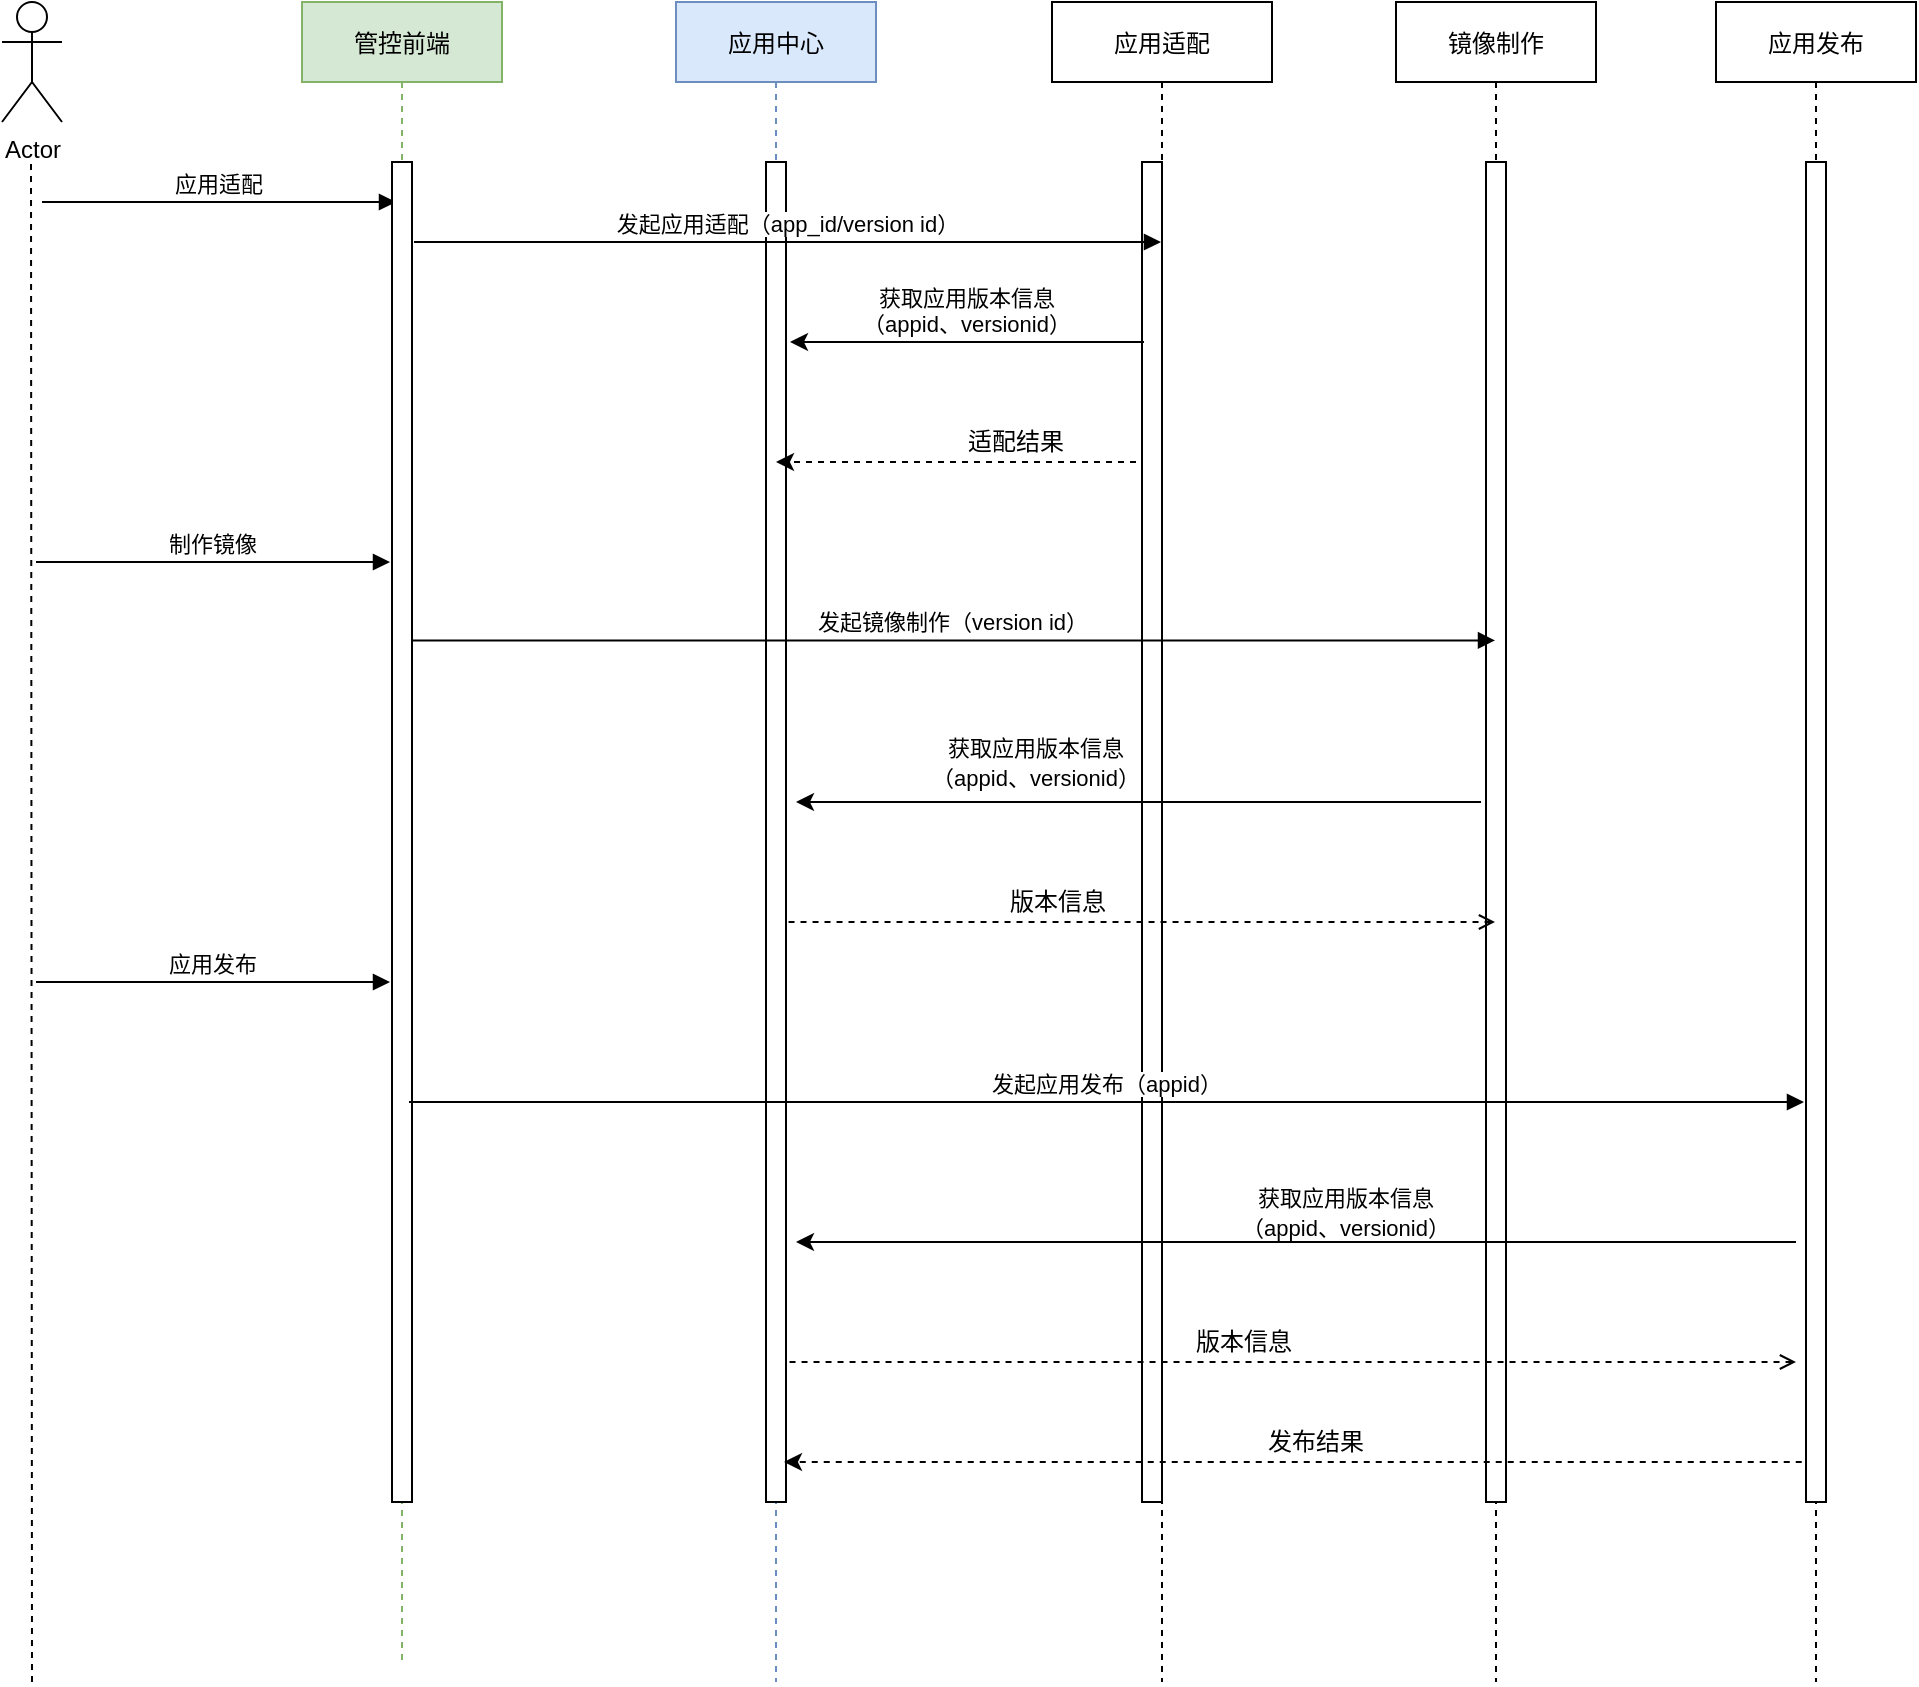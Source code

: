 <mxfile version="14.8.0" type="github">
  <diagram id="kgpKYQtTHZ0yAKxKKP6v" name="Page-1">
    <mxGraphModel dx="2148" dy="792" grid="1" gridSize="10" guides="1" tooltips="1" connect="1" arrows="1" fold="1" page="1" pageScale="1" pageWidth="850" pageHeight="1100" math="0" shadow="0">
      <root>
        <mxCell id="0" />
        <mxCell id="1" parent="0" />
        <mxCell id="3nuBFxr9cyL0pnOWT2aG-1" value="应用中心" style="shape=umlLifeline;perimeter=lifelinePerimeter;container=1;collapsible=0;recursiveResize=0;rounded=0;shadow=0;strokeWidth=1;fillColor=#dae8fc;strokeColor=#6c8ebf;" parent="1" vertex="1">
          <mxGeometry x="110" y="80" width="100" height="840" as="geometry" />
        </mxCell>
        <mxCell id="3nuBFxr9cyL0pnOWT2aG-2" value="" style="points=[];perimeter=orthogonalPerimeter;rounded=0;shadow=0;strokeWidth=1;" parent="3nuBFxr9cyL0pnOWT2aG-1" vertex="1">
          <mxGeometry x="45" y="80" width="10" height="670" as="geometry" />
        </mxCell>
        <mxCell id="ESiC_F3gS_lafTuC3X_f-3" value="Actor" style="shape=umlActor;verticalLabelPosition=bottom;verticalAlign=top;html=1;outlineConnect=0;" parent="1" vertex="1">
          <mxGeometry x="-227" y="80" width="30" height="60" as="geometry" />
        </mxCell>
        <mxCell id="ESiC_F3gS_lafTuC3X_f-8" value="" style="endArrow=none;dashed=1;html=1;" parent="1" edge="1">
          <mxGeometry width="50" height="50" relative="1" as="geometry">
            <mxPoint x="-212" y="920" as="sourcePoint" />
            <mxPoint x="-212.5" y="160" as="targetPoint" />
          </mxGeometry>
        </mxCell>
        <mxCell id="ESiC_F3gS_lafTuC3X_f-10" value="应用适配" style="shape=umlLifeline;perimeter=lifelinePerimeter;container=1;collapsible=0;recursiveResize=0;rounded=0;shadow=0;strokeWidth=1;" parent="1" vertex="1">
          <mxGeometry x="298" y="80" width="110" height="840" as="geometry" />
        </mxCell>
        <mxCell id="ESiC_F3gS_lafTuC3X_f-11" value="" style="points=[];perimeter=orthogonalPerimeter;rounded=0;shadow=0;strokeWidth=1;" parent="ESiC_F3gS_lafTuC3X_f-10" vertex="1">
          <mxGeometry x="45" y="80" width="10" height="670" as="geometry" />
        </mxCell>
        <mxCell id="ESiC_F3gS_lafTuC3X_f-19" value="镜像制作" style="shape=umlLifeline;perimeter=lifelinePerimeter;container=1;collapsible=0;recursiveResize=0;rounded=0;shadow=0;strokeWidth=1;" parent="1" vertex="1">
          <mxGeometry x="470" y="80" width="100" height="840" as="geometry" />
        </mxCell>
        <mxCell id="ESiC_F3gS_lafTuC3X_f-20" value="" style="points=[];perimeter=orthogonalPerimeter;rounded=0;shadow=0;strokeWidth=1;" parent="ESiC_F3gS_lafTuC3X_f-19" vertex="1">
          <mxGeometry x="45" y="80" width="10" height="670" as="geometry" />
        </mxCell>
        <mxCell id="ESiC_F3gS_lafTuC3X_f-21" value="应用适配" style="verticalAlign=bottom;endArrow=block;shadow=0;strokeWidth=1;" parent="1" edge="1">
          <mxGeometry relative="1" as="geometry">
            <mxPoint x="-207" y="180.0" as="sourcePoint" />
            <mxPoint x="-30" y="180" as="targetPoint" />
          </mxGeometry>
        </mxCell>
        <mxCell id="ESiC_F3gS_lafTuC3X_f-22" value="" style="endArrow=classic;html=1;dashed=1;startArrow=none;startFill=0;" parent="1" target="3nuBFxr9cyL0pnOWT2aG-1" edge="1">
          <mxGeometry width="50" height="50" relative="1" as="geometry">
            <mxPoint x="340" y="310" as="sourcePoint" />
            <mxPoint x="170" y="310" as="targetPoint" />
          </mxGeometry>
        </mxCell>
        <mxCell id="ESiC_F3gS_lafTuC3X_f-25" value="适配结果" style="text;html=1;strokeColor=none;fillColor=none;align=center;verticalAlign=middle;whiteSpace=wrap;rounded=0;" parent="1" vertex="1">
          <mxGeometry x="230" y="290" width="100" height="20" as="geometry" />
        </mxCell>
        <mxCell id="ESiC_F3gS_lafTuC3X_f-26" value="发起镜像制作（version id）" style="verticalAlign=bottom;endArrow=block;shadow=0;strokeWidth=1;exitX=0.9;exitY=0.357;exitDx=0;exitDy=0;exitPerimeter=0;" parent="1" source="ESiC_F3gS_lafTuC3X_f-28" target="ESiC_F3gS_lafTuC3X_f-19" edge="1">
          <mxGeometry relative="1" as="geometry">
            <mxPoint x="166.5" y="400.0" as="sourcePoint" />
            <mxPoint x="343.5" y="400" as="targetPoint" />
          </mxGeometry>
        </mxCell>
        <mxCell id="ESiC_F3gS_lafTuC3X_f-27" value="管控前端" style="shape=umlLifeline;perimeter=lifelinePerimeter;container=1;collapsible=0;recursiveResize=0;rounded=0;shadow=0;strokeWidth=1;fillColor=#d5e8d4;strokeColor=#82b366;" parent="1" vertex="1">
          <mxGeometry x="-77" y="80" width="100" height="830" as="geometry" />
        </mxCell>
        <mxCell id="ESiC_F3gS_lafTuC3X_f-28" value="" style="points=[];perimeter=orthogonalPerimeter;rounded=0;shadow=0;strokeWidth=1;" parent="ESiC_F3gS_lafTuC3X_f-27" vertex="1">
          <mxGeometry x="45" y="80" width="10" height="670" as="geometry" />
        </mxCell>
        <mxCell id="ESiC_F3gS_lafTuC3X_f-29" value="发起应用适配（app_id/version id）" style="verticalAlign=bottom;endArrow=block;shadow=0;strokeWidth=1;" parent="1" target="ESiC_F3gS_lafTuC3X_f-10" edge="1">
          <mxGeometry relative="1" as="geometry">
            <mxPoint x="-21" y="200.0" as="sourcePoint" />
            <mxPoint x="156" y="200" as="targetPoint" />
          </mxGeometry>
        </mxCell>
        <mxCell id="ESiC_F3gS_lafTuC3X_f-34" value="制作镜像" style="verticalAlign=bottom;endArrow=block;shadow=0;strokeWidth=1;" parent="1" edge="1">
          <mxGeometry relative="1" as="geometry">
            <mxPoint x="-210" y="360.0" as="sourcePoint" />
            <mxPoint x="-33" y="360" as="targetPoint" />
          </mxGeometry>
        </mxCell>
        <mxCell id="ESiC_F3gS_lafTuC3X_f-35" value="" style="endArrow=classic;html=1;" parent="1" edge="1">
          <mxGeometry width="50" height="50" relative="1" as="geometry">
            <mxPoint x="512.5" y="480" as="sourcePoint" />
            <mxPoint x="170" y="480" as="targetPoint" />
          </mxGeometry>
        </mxCell>
        <mxCell id="ESiC_F3gS_lafTuC3X_f-38" value="" style="endArrow=none;html=1;dashed=1;startArrow=open;startFill=0;endFill=0;" parent="1" source="ESiC_F3gS_lafTuC3X_f-19" edge="1">
          <mxGeometry width="50" height="50" relative="1" as="geometry">
            <mxPoint x="345.25" y="540" as="sourcePoint" />
            <mxPoint x="164.75" y="540" as="targetPoint" />
          </mxGeometry>
        </mxCell>
        <mxCell id="ESiC_F3gS_lafTuC3X_f-40" value="版本信息" style="text;html=1;strokeColor=none;fillColor=none;align=center;verticalAlign=middle;whiteSpace=wrap;rounded=0;" parent="1" vertex="1">
          <mxGeometry x="270" y="520" width="62" height="20" as="geometry" />
        </mxCell>
        <mxCell id="ESiC_F3gS_lafTuC3X_f-41" value="应用发布" style="verticalAlign=bottom;endArrow=block;shadow=0;strokeWidth=1;" parent="1" edge="1">
          <mxGeometry relative="1" as="geometry">
            <mxPoint x="-210" y="570.0" as="sourcePoint" />
            <mxPoint x="-33" y="570" as="targetPoint" />
          </mxGeometry>
        </mxCell>
        <mxCell id="ESiC_F3gS_lafTuC3X_f-43" value="发起应用发布（appid）" style="verticalAlign=bottom;endArrow=block;shadow=0;strokeWidth=1;" parent="1" edge="1">
          <mxGeometry relative="1" as="geometry">
            <mxPoint x="-23.5" y="630" as="sourcePoint" />
            <mxPoint x="674" y="630" as="targetPoint" />
          </mxGeometry>
        </mxCell>
        <mxCell id="ESiC_F3gS_lafTuC3X_f-44" value="应用发布" style="shape=umlLifeline;perimeter=lifelinePerimeter;container=1;collapsible=0;recursiveResize=0;rounded=0;shadow=0;strokeWidth=1;" parent="1" vertex="1">
          <mxGeometry x="630" y="80" width="100" height="840" as="geometry" />
        </mxCell>
        <mxCell id="ESiC_F3gS_lafTuC3X_f-45" value="" style="points=[];perimeter=orthogonalPerimeter;rounded=0;shadow=0;strokeWidth=1;" parent="ESiC_F3gS_lafTuC3X_f-44" vertex="1">
          <mxGeometry x="45" y="80" width="10" height="670" as="geometry" />
        </mxCell>
        <mxCell id="ESiC_F3gS_lafTuC3X_f-46" value="" style="endArrow=classic;html=1;dashed=1;startArrow=none;startFill=0;endFill=1;" parent="1" edge="1">
          <mxGeometry width="50" height="50" relative="1" as="geometry">
            <mxPoint x="672.87" y="810" as="sourcePoint" />
            <mxPoint x="164" y="810" as="targetPoint" />
          </mxGeometry>
        </mxCell>
        <mxCell id="ESiC_F3gS_lafTuC3X_f-47" value="发布结果" style="text;html=1;strokeColor=none;fillColor=none;align=center;verticalAlign=middle;whiteSpace=wrap;rounded=0;" parent="1" vertex="1">
          <mxGeometry x="370" y="790" width="120" height="20" as="geometry" />
        </mxCell>
        <mxCell id="ESiC_F3gS_lafTuC3X_f-48" value="" style="endArrow=classic;html=1;" parent="1" edge="1">
          <mxGeometry width="50" height="50" relative="1" as="geometry">
            <mxPoint x="670" y="700" as="sourcePoint" />
            <mxPoint x="170" y="700" as="targetPoint" />
          </mxGeometry>
        </mxCell>
        <mxCell id="ESiC_F3gS_lafTuC3X_f-49" value="&lt;span style=&quot;font-size: 11px ; background-color: rgb(255 , 255 , 255)&quot;&gt;获取应用版本信息&lt;/span&gt;&lt;br style=&quot;padding: 0px ; margin: 0px ; font-size: 11px&quot;&gt;&lt;span style=&quot;font-size: 11px ; background-color: rgb(255 , 255 , 255)&quot;&gt;（appid、versionid）&lt;/span&gt;" style="text;html=1;strokeColor=none;fillColor=none;align=center;verticalAlign=middle;whiteSpace=wrap;rounded=0;" parent="1" vertex="1">
          <mxGeometry x="370" y="680" width="150" height="10" as="geometry" />
        </mxCell>
        <mxCell id="ESiC_F3gS_lafTuC3X_f-50" value="获取应用版本信息&#xa;（appid、versionid）" style="verticalAlign=bottom;endArrow=none;shadow=0;strokeWidth=1;startArrow=classic;startFill=1;endFill=0;" parent="1" edge="1">
          <mxGeometry relative="1" as="geometry">
            <mxPoint x="167" y="250.0" as="sourcePoint" />
            <mxPoint x="344" y="250" as="targetPoint" />
          </mxGeometry>
        </mxCell>
        <mxCell id="ESiC_F3gS_lafTuC3X_f-37" value="&lt;span style=&quot;font-size: 11px ; background-color: rgb(255 , 255 , 255)&quot;&gt;获取应用版本信息&lt;/span&gt;&lt;br style=&quot;padding: 0px ; margin: 0px ; font-size: 11px&quot;&gt;&lt;span style=&quot;font-size: 11px ; background-color: rgb(255 , 255 , 255)&quot;&gt;（appid、versionid）&lt;/span&gt;" style="text;html=1;strokeColor=none;fillColor=none;align=center;verticalAlign=middle;whiteSpace=wrap;rounded=0;" parent="1" vertex="1">
          <mxGeometry x="220" y="450" width="140" height="20" as="geometry" />
        </mxCell>
        <mxCell id="ESiC_F3gS_lafTuC3X_f-51" value="" style="endArrow=none;html=1;dashed=1;startArrow=open;startFill=0;endFill=0;" parent="1" edge="1">
          <mxGeometry width="50" height="50" relative="1" as="geometry">
            <mxPoint x="670" y="760" as="sourcePoint" />
            <mxPoint x="165.25" y="760" as="targetPoint" />
          </mxGeometry>
        </mxCell>
        <mxCell id="ESiC_F3gS_lafTuC3X_f-52" value="版本信息" style="text;html=1;strokeColor=none;fillColor=none;align=center;verticalAlign=middle;whiteSpace=wrap;rounded=0;" parent="1" vertex="1">
          <mxGeometry x="363" y="740" width="62" height="20" as="geometry" />
        </mxCell>
      </root>
    </mxGraphModel>
  </diagram>
</mxfile>
